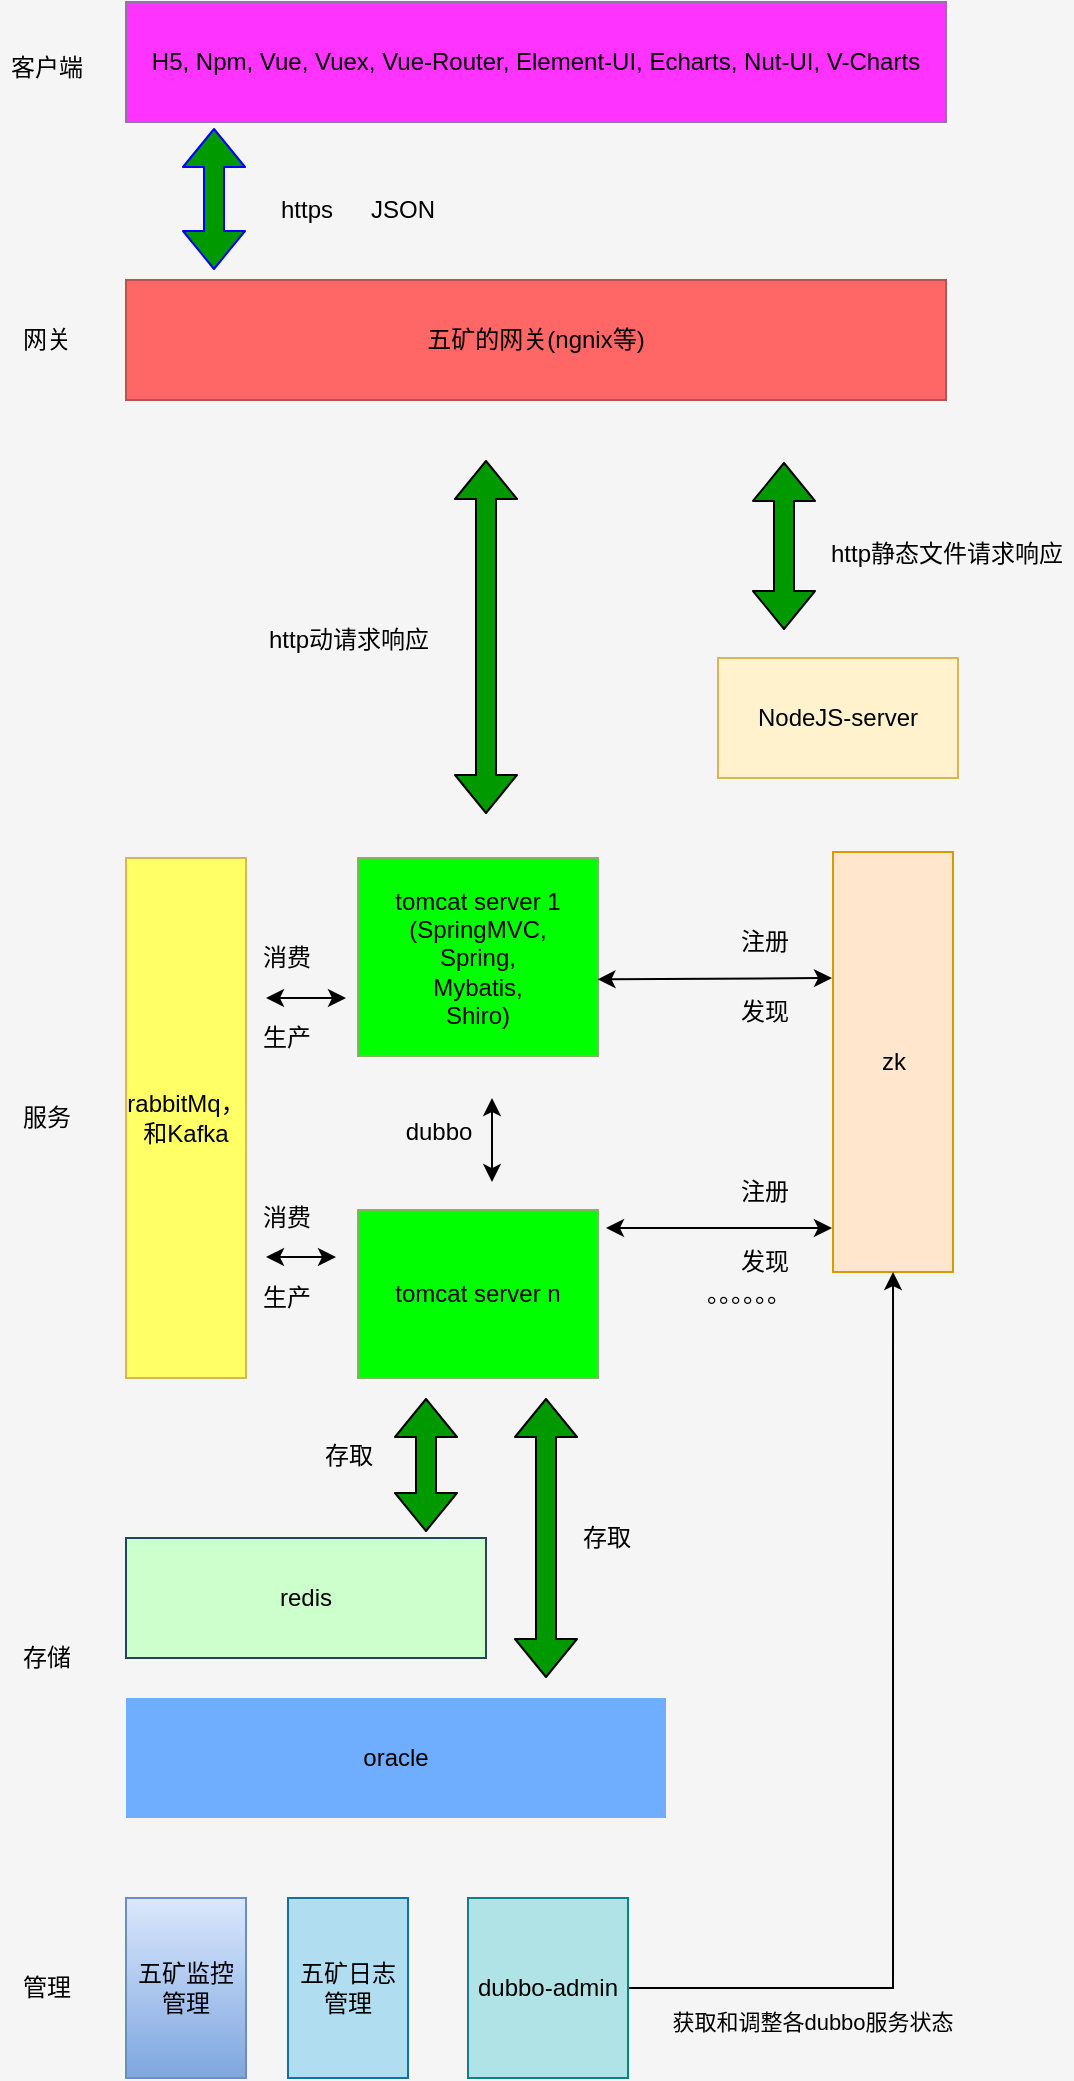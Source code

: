 <mxfile version="14.4.8" type="github">
  <diagram id="qwTMYI-pHskT1KhwKER0" name="Page-1">
    <mxGraphModel dx="2000" dy="980" grid="0" gridSize="10" guides="1" tooltips="1" connect="1" arrows="1" fold="1" page="1" pageScale="1" pageWidth="827" pageHeight="1169" background="#F5F5F5" math="0" shadow="0">
      <root>
        <mxCell id="0" />
        <mxCell id="1" parent="0" />
        <mxCell id="Fj0EAY0XEnytQElQ4-_0-1" value="五矿的网关(ngnix等)" style="rounded=0;whiteSpace=wrap;html=1;strokeColor=#b85450;fillColor=#FF6666;" vertex="1" parent="1">
          <mxGeometry x="80" y="206" width="410" height="60" as="geometry" />
        </mxCell>
        <mxCell id="Fj0EAY0XEnytQElQ4-_0-2" value="网关" style="text;html=1;align=center;verticalAlign=middle;resizable=0;points=[];autosize=1;" vertex="1" parent="1">
          <mxGeometry x="20" y="226" width="40" height="20" as="geometry" />
        </mxCell>
        <mxCell id="Fj0EAY0XEnytQElQ4-_0-3" value="服务" style="text;html=1;align=center;verticalAlign=middle;resizable=0;points=[];autosize=1;" vertex="1" parent="1">
          <mxGeometry x="20" y="615" width="40" height="20" as="geometry" />
        </mxCell>
        <mxCell id="Fj0EAY0XEnytQElQ4-_0-5" value="zk" style="rounded=0;whiteSpace=wrap;html=1;direction=south;fillColor=#ffe6cc;strokeColor=#d79b00;" vertex="1" parent="1">
          <mxGeometry x="433.51" y="492" width="60" height="210" as="geometry" />
        </mxCell>
        <mxCell id="Fj0EAY0XEnytQElQ4-_0-6" value="tomcat server 1&lt;br&gt;(SpringMVC,&lt;br&gt;Spring,&lt;br&gt;Mybatis,&lt;br&gt;Shiro)" style="rounded=0;whiteSpace=wrap;html=1;strokeColor=#82b366;fillColor=#00FF00;" vertex="1" parent="1">
          <mxGeometry x="196" y="495" width="120" height="99" as="geometry" />
        </mxCell>
        <mxCell id="Fj0EAY0XEnytQElQ4-_0-10" value="。。。。。。" style="text;html=1;align=center;verticalAlign=middle;resizable=0;points=[];autosize=1;" vertex="1" parent="1">
          <mxGeometry x="346" y="703" width="90" height="20" as="geometry" />
        </mxCell>
        <mxCell id="Fj0EAY0XEnytQElQ4-_0-14" value="" style="endArrow=classic;startArrow=classic;html=1;entryX=0;entryY=0.492;entryDx=0;entryDy=0;entryPerimeter=0;" edge="1" parent="1">
          <mxGeometry width="50" height="50" relative="1" as="geometry">
            <mxPoint x="263" y="615" as="sourcePoint" />
            <mxPoint x="263" y="657.04" as="targetPoint" />
          </mxGeometry>
        </mxCell>
        <mxCell id="Fj0EAY0XEnytQElQ4-_0-15" value="dubbo" style="text;html=1;align=center;verticalAlign=middle;resizable=0;points=[];autosize=1;" vertex="1" parent="1">
          <mxGeometry x="211" y="622" width="50" height="20" as="geometry" />
        </mxCell>
        <mxCell id="Fj0EAY0XEnytQElQ4-_0-17" value="rabbitMq，&lt;br&gt;和Kafka" style="rounded=0;whiteSpace=wrap;html=1;direction=south;strokeColor=#d6b656;fillColor=#FFFF66;" vertex="1" parent="1">
          <mxGeometry x="80" y="495" width="60" height="260" as="geometry" />
        </mxCell>
        <mxCell id="Fj0EAY0XEnytQElQ4-_0-18" value="tomcat server n" style="rounded=0;whiteSpace=wrap;html=1;strokeColor=#82b366;fillColor=#00FF00;" vertex="1" parent="1">
          <mxGeometry x="196" y="671" width="120" height="84" as="geometry" />
        </mxCell>
        <mxCell id="Fj0EAY0XEnytQElQ4-_0-19" value="" style="endArrow=classic;startArrow=classic;html=1;" edge="1" parent="1">
          <mxGeometry width="50" height="50" relative="1" as="geometry">
            <mxPoint x="150" y="565" as="sourcePoint" />
            <mxPoint x="190" y="565" as="targetPoint" />
          </mxGeometry>
        </mxCell>
        <mxCell id="Fj0EAY0XEnytQElQ4-_0-20" value="" style="endArrow=classic;startArrow=classic;html=1;" edge="1" parent="1">
          <mxGeometry width="50" height="50" relative="1" as="geometry">
            <mxPoint x="150" y="694.5" as="sourcePoint" />
            <mxPoint x="185" y="694.5" as="targetPoint" />
          </mxGeometry>
        </mxCell>
        <mxCell id="Fj0EAY0XEnytQElQ4-_0-21" value="消费" style="text;html=1;align=center;verticalAlign=middle;resizable=0;points=[];autosize=1;" vertex="1" parent="1">
          <mxGeometry x="140" y="535" width="40" height="20" as="geometry" />
        </mxCell>
        <mxCell id="Fj0EAY0XEnytQElQ4-_0-23" value="生产" style="text;html=1;align=center;verticalAlign=middle;resizable=0;points=[];autosize=1;" vertex="1" parent="1">
          <mxGeometry x="140" y="575" width="40" height="20" as="geometry" />
        </mxCell>
        <mxCell id="Fj0EAY0XEnytQElQ4-_0-24" value="消费" style="text;html=1;align=center;verticalAlign=middle;resizable=0;points=[];autosize=1;" vertex="1" parent="1">
          <mxGeometry x="140" y="665" width="40" height="20" as="geometry" />
        </mxCell>
        <mxCell id="Fj0EAY0XEnytQElQ4-_0-25" value="生产" style="text;html=1;align=center;verticalAlign=middle;resizable=0;points=[];autosize=1;" vertex="1" parent="1">
          <mxGeometry x="140" y="705" width="40" height="20" as="geometry" />
        </mxCell>
        <mxCell id="Fj0EAY0XEnytQElQ4-_0-31" value="" style="endArrow=classic;startArrow=classic;html=1;exitX=0.998;exitY=0.613;exitDx=0;exitDy=0;exitPerimeter=0;" edge="1" parent="1" source="Fj0EAY0XEnytQElQ4-_0-6">
          <mxGeometry width="50" height="50" relative="1" as="geometry">
            <mxPoint x="492" y="555" as="sourcePoint" />
            <mxPoint x="433" y="555" as="targetPoint" />
          </mxGeometry>
        </mxCell>
        <mxCell id="Fj0EAY0XEnytQElQ4-_0-32" value="注册" style="text;html=1;align=center;verticalAlign=middle;resizable=0;points=[];autosize=1;" vertex="1" parent="1">
          <mxGeometry x="378.51" y="527" width="40" height="20" as="geometry" />
        </mxCell>
        <mxCell id="Fj0EAY0XEnytQElQ4-_0-33" value="发现" style="text;html=1;align=center;verticalAlign=middle;resizable=0;points=[];autosize=1;" vertex="1" parent="1">
          <mxGeometry x="378.51" y="562" width="40" height="20" as="geometry" />
        </mxCell>
        <mxCell id="Fj0EAY0XEnytQElQ4-_0-34" value="" style="endArrow=classic;startArrow=classic;html=1;" edge="1" parent="1">
          <mxGeometry width="50" height="50" relative="1" as="geometry">
            <mxPoint x="320" y="680" as="sourcePoint" />
            <mxPoint x="433" y="680" as="targetPoint" />
          </mxGeometry>
        </mxCell>
        <mxCell id="Fj0EAY0XEnytQElQ4-_0-35" value="注册" style="text;html=1;align=center;verticalAlign=middle;resizable=0;points=[];autosize=1;" vertex="1" parent="1">
          <mxGeometry x="378.51" y="652" width="40" height="20" as="geometry" />
        </mxCell>
        <mxCell id="Fj0EAY0XEnytQElQ4-_0-36" value="发现" style="text;html=1;align=center;verticalAlign=middle;resizable=0;points=[];autosize=1;" vertex="1" parent="1">
          <mxGeometry x="378.51" y="687" width="40" height="20" as="geometry" />
        </mxCell>
        <mxCell id="Fj0EAY0XEnytQElQ4-_0-37" value="" style="shape=flexArrow;endArrow=classic;startArrow=classic;html=1;fillColor=#009900;" edge="1" parent="1">
          <mxGeometry width="50" height="50" relative="1" as="geometry">
            <mxPoint x="409" y="381" as="sourcePoint" />
            <mxPoint x="409" y="297" as="targetPoint" />
          </mxGeometry>
        </mxCell>
        <mxCell id="Fj0EAY0XEnytQElQ4-_0-38" value="" style="shape=flexArrow;endArrow=classic;startArrow=classic;html=1;fillColor=#009900;" edge="1" parent="1">
          <mxGeometry width="50" height="50" relative="1" as="geometry">
            <mxPoint x="260" y="473" as="sourcePoint" />
            <mxPoint x="260" y="296" as="targetPoint" />
          </mxGeometry>
        </mxCell>
        <mxCell id="Fj0EAY0XEnytQElQ4-_0-39" value="http动请求响应" style="text;html=1;align=center;verticalAlign=middle;resizable=0;points=[];autosize=1;" vertex="1" parent="1">
          <mxGeometry x="146" y="377" width="90" height="18" as="geometry" />
        </mxCell>
        <mxCell id="Fj0EAY0XEnytQElQ4-_0-40" value="http静态文件请求响应" style="text;html=1;align=center;verticalAlign=middle;resizable=0;points=[];autosize=1;" vertex="1" parent="1">
          <mxGeometry x="427" y="334" width="126" height="18" as="geometry" />
        </mxCell>
        <mxCell id="Fj0EAY0XEnytQElQ4-_0-41" value="redis" style="rounded=0;whiteSpace=wrap;html=1;strokeColor=#23445d;fillColor=#CCFFCC;" vertex="1" parent="1">
          <mxGeometry x="80" y="835" width="180" height="60" as="geometry" />
        </mxCell>
        <mxCell id="Fj0EAY0XEnytQElQ4-_0-42" value="oracle" style="rounded=0;whiteSpace=wrap;html=1;strokeColor=none;fillColor=#6EADFF;" vertex="1" parent="1">
          <mxGeometry x="80" y="915" width="270" height="60" as="geometry" />
        </mxCell>
        <mxCell id="Fj0EAY0XEnytQElQ4-_0-43" value="" style="shape=flexArrow;endArrow=classic;startArrow=classic;html=1;fillColor=#009900;" edge="1" parent="1">
          <mxGeometry width="50" height="50" relative="1" as="geometry">
            <mxPoint x="230" y="832" as="sourcePoint" />
            <mxPoint x="230" y="765" as="targetPoint" />
          </mxGeometry>
        </mxCell>
        <mxCell id="Fj0EAY0XEnytQElQ4-_0-44" value="" style="shape=flexArrow;endArrow=classic;startArrow=classic;html=1;fillColor=#009900;" edge="1" parent="1">
          <mxGeometry width="50" height="50" relative="1" as="geometry">
            <mxPoint x="290" y="905" as="sourcePoint" />
            <mxPoint x="290" y="765" as="targetPoint" />
          </mxGeometry>
        </mxCell>
        <mxCell id="Fj0EAY0XEnytQElQ4-_0-45" value="存取" style="text;html=1;align=center;verticalAlign=middle;resizable=0;points=[];autosize=1;" vertex="1" parent="1">
          <mxGeometry x="171" y="784" width="40" height="20" as="geometry" />
        </mxCell>
        <mxCell id="Fj0EAY0XEnytQElQ4-_0-46" value="存取" style="text;html=1;align=center;verticalAlign=middle;resizable=0;points=[];autosize=1;" vertex="1" parent="1">
          <mxGeometry x="300" y="825" width="40" height="20" as="geometry" />
        </mxCell>
        <mxCell id="Fj0EAY0XEnytQElQ4-_0-48" value="五矿监控&lt;br&gt;管理" style="rounded=0;whiteSpace=wrap;html=1;fillColor=#dae8fc;gradientColor=#7ea6e0;strokeColor=#6c8ebf;" vertex="1" parent="1">
          <mxGeometry x="80" y="1015" width="60" height="90" as="geometry" />
        </mxCell>
        <mxCell id="Fj0EAY0XEnytQElQ4-_0-49" value="五矿日志&lt;br&gt;管理" style="rounded=0;whiteSpace=wrap;html=1;fillColor=#b1ddf0;strokeColor=#10739e;" vertex="1" parent="1">
          <mxGeometry x="161" y="1015" width="60" height="90" as="geometry" />
        </mxCell>
        <mxCell id="Fj0EAY0XEnytQElQ4-_0-68" style="edgeStyle=orthogonalEdgeStyle;rounded=0;orthogonalLoop=1;jettySize=auto;html=1;entryX=1;entryY=0.5;entryDx=0;entryDy=0;" edge="1" parent="1" source="Fj0EAY0XEnytQElQ4-_0-50" target="Fj0EAY0XEnytQElQ4-_0-5">
          <mxGeometry relative="1" as="geometry">
            <mxPoint x="575.353" y="712" as="targetPoint" />
          </mxGeometry>
        </mxCell>
        <mxCell id="Fj0EAY0XEnytQElQ4-_0-69" value="获取和调整各dubbo服务状态" style="edgeLabel;html=1;align=center;verticalAlign=middle;resizable=0;points=[];labelBackgroundColor=none;" vertex="1" connectable="0" parent="Fj0EAY0XEnytQElQ4-_0-68">
          <mxGeometry x="-0.438" y="-3" relative="1" as="geometry">
            <mxPoint x="-43.57" y="22" as="offset" />
          </mxGeometry>
        </mxCell>
        <mxCell id="Fj0EAY0XEnytQElQ4-_0-50" value="dubbo-admin" style="rounded=0;whiteSpace=wrap;html=1;fillColor=#b0e3e6;strokeColor=#0e8088;" vertex="1" parent="1">
          <mxGeometry x="251" y="1015" width="80" height="90" as="geometry" />
        </mxCell>
        <mxCell id="Fj0EAY0XEnytQElQ4-_0-52" value="存储" style="text;html=1;align=center;verticalAlign=middle;resizable=0;points=[];autosize=1;" vertex="1" parent="1">
          <mxGeometry x="20" y="885" width="40" height="20" as="geometry" />
        </mxCell>
        <mxCell id="Fj0EAY0XEnytQElQ4-_0-60" value="管理" style="text;html=1;align=center;verticalAlign=middle;resizable=0;points=[];autosize=1;" vertex="1" parent="1">
          <mxGeometry x="20" y="1050" width="40" height="20" as="geometry" />
        </mxCell>
        <mxCell id="Fj0EAY0XEnytQElQ4-_0-61" value="H5, Npm, Vue, Vuex, Vue-Router, Element-UI, Echarts, Nut-UI, V-Charts" style="rounded=0;whiteSpace=wrap;html=1;strokeColor=#9673a6;fillColor=#FF33FF;" vertex="1" parent="1">
          <mxGeometry x="80" y="67" width="410" height="60" as="geometry" />
        </mxCell>
        <mxCell id="Fj0EAY0XEnytQElQ4-_0-63" value="" style="shape=flexArrow;endArrow=classic;startArrow=classic;html=1;strokeColor=#0000FF;fillColor=#009900;" edge="1" parent="1">
          <mxGeometry width="50" height="50" relative="1" as="geometry">
            <mxPoint x="124" y="201" as="sourcePoint" />
            <mxPoint x="124" y="130" as="targetPoint" />
          </mxGeometry>
        </mxCell>
        <mxCell id="Fj0EAY0XEnytQElQ4-_0-64" value="https&lt;br&gt;" style="text;html=1;align=center;verticalAlign=middle;resizable=0;points=[];autosize=1;" vertex="1" parent="1">
          <mxGeometry x="152" y="162" width="36" height="18" as="geometry" />
        </mxCell>
        <mxCell id="Fj0EAY0XEnytQElQ4-_0-65" value="JSON" style="text;html=1;align=center;verticalAlign=middle;resizable=0;points=[];autosize=1;" vertex="1" parent="1">
          <mxGeometry x="197" y="162" width="42" height="18" as="geometry" />
        </mxCell>
        <mxCell id="Fj0EAY0XEnytQElQ4-_0-66" value="客户端" style="text;html=1;align=center;verticalAlign=middle;resizable=0;points=[];autosize=1;" vertex="1" parent="1">
          <mxGeometry x="17" y="91" width="46" height="18" as="geometry" />
        </mxCell>
        <mxCell id="Fj0EAY0XEnytQElQ4-_0-73" value="NodeJS-server" style="rounded=0;whiteSpace=wrap;html=1;strokeColor=#d6b656;fillColor=#fff2cc;" vertex="1" parent="1">
          <mxGeometry x="376" y="395" width="120" height="60" as="geometry" />
        </mxCell>
      </root>
    </mxGraphModel>
  </diagram>
</mxfile>
